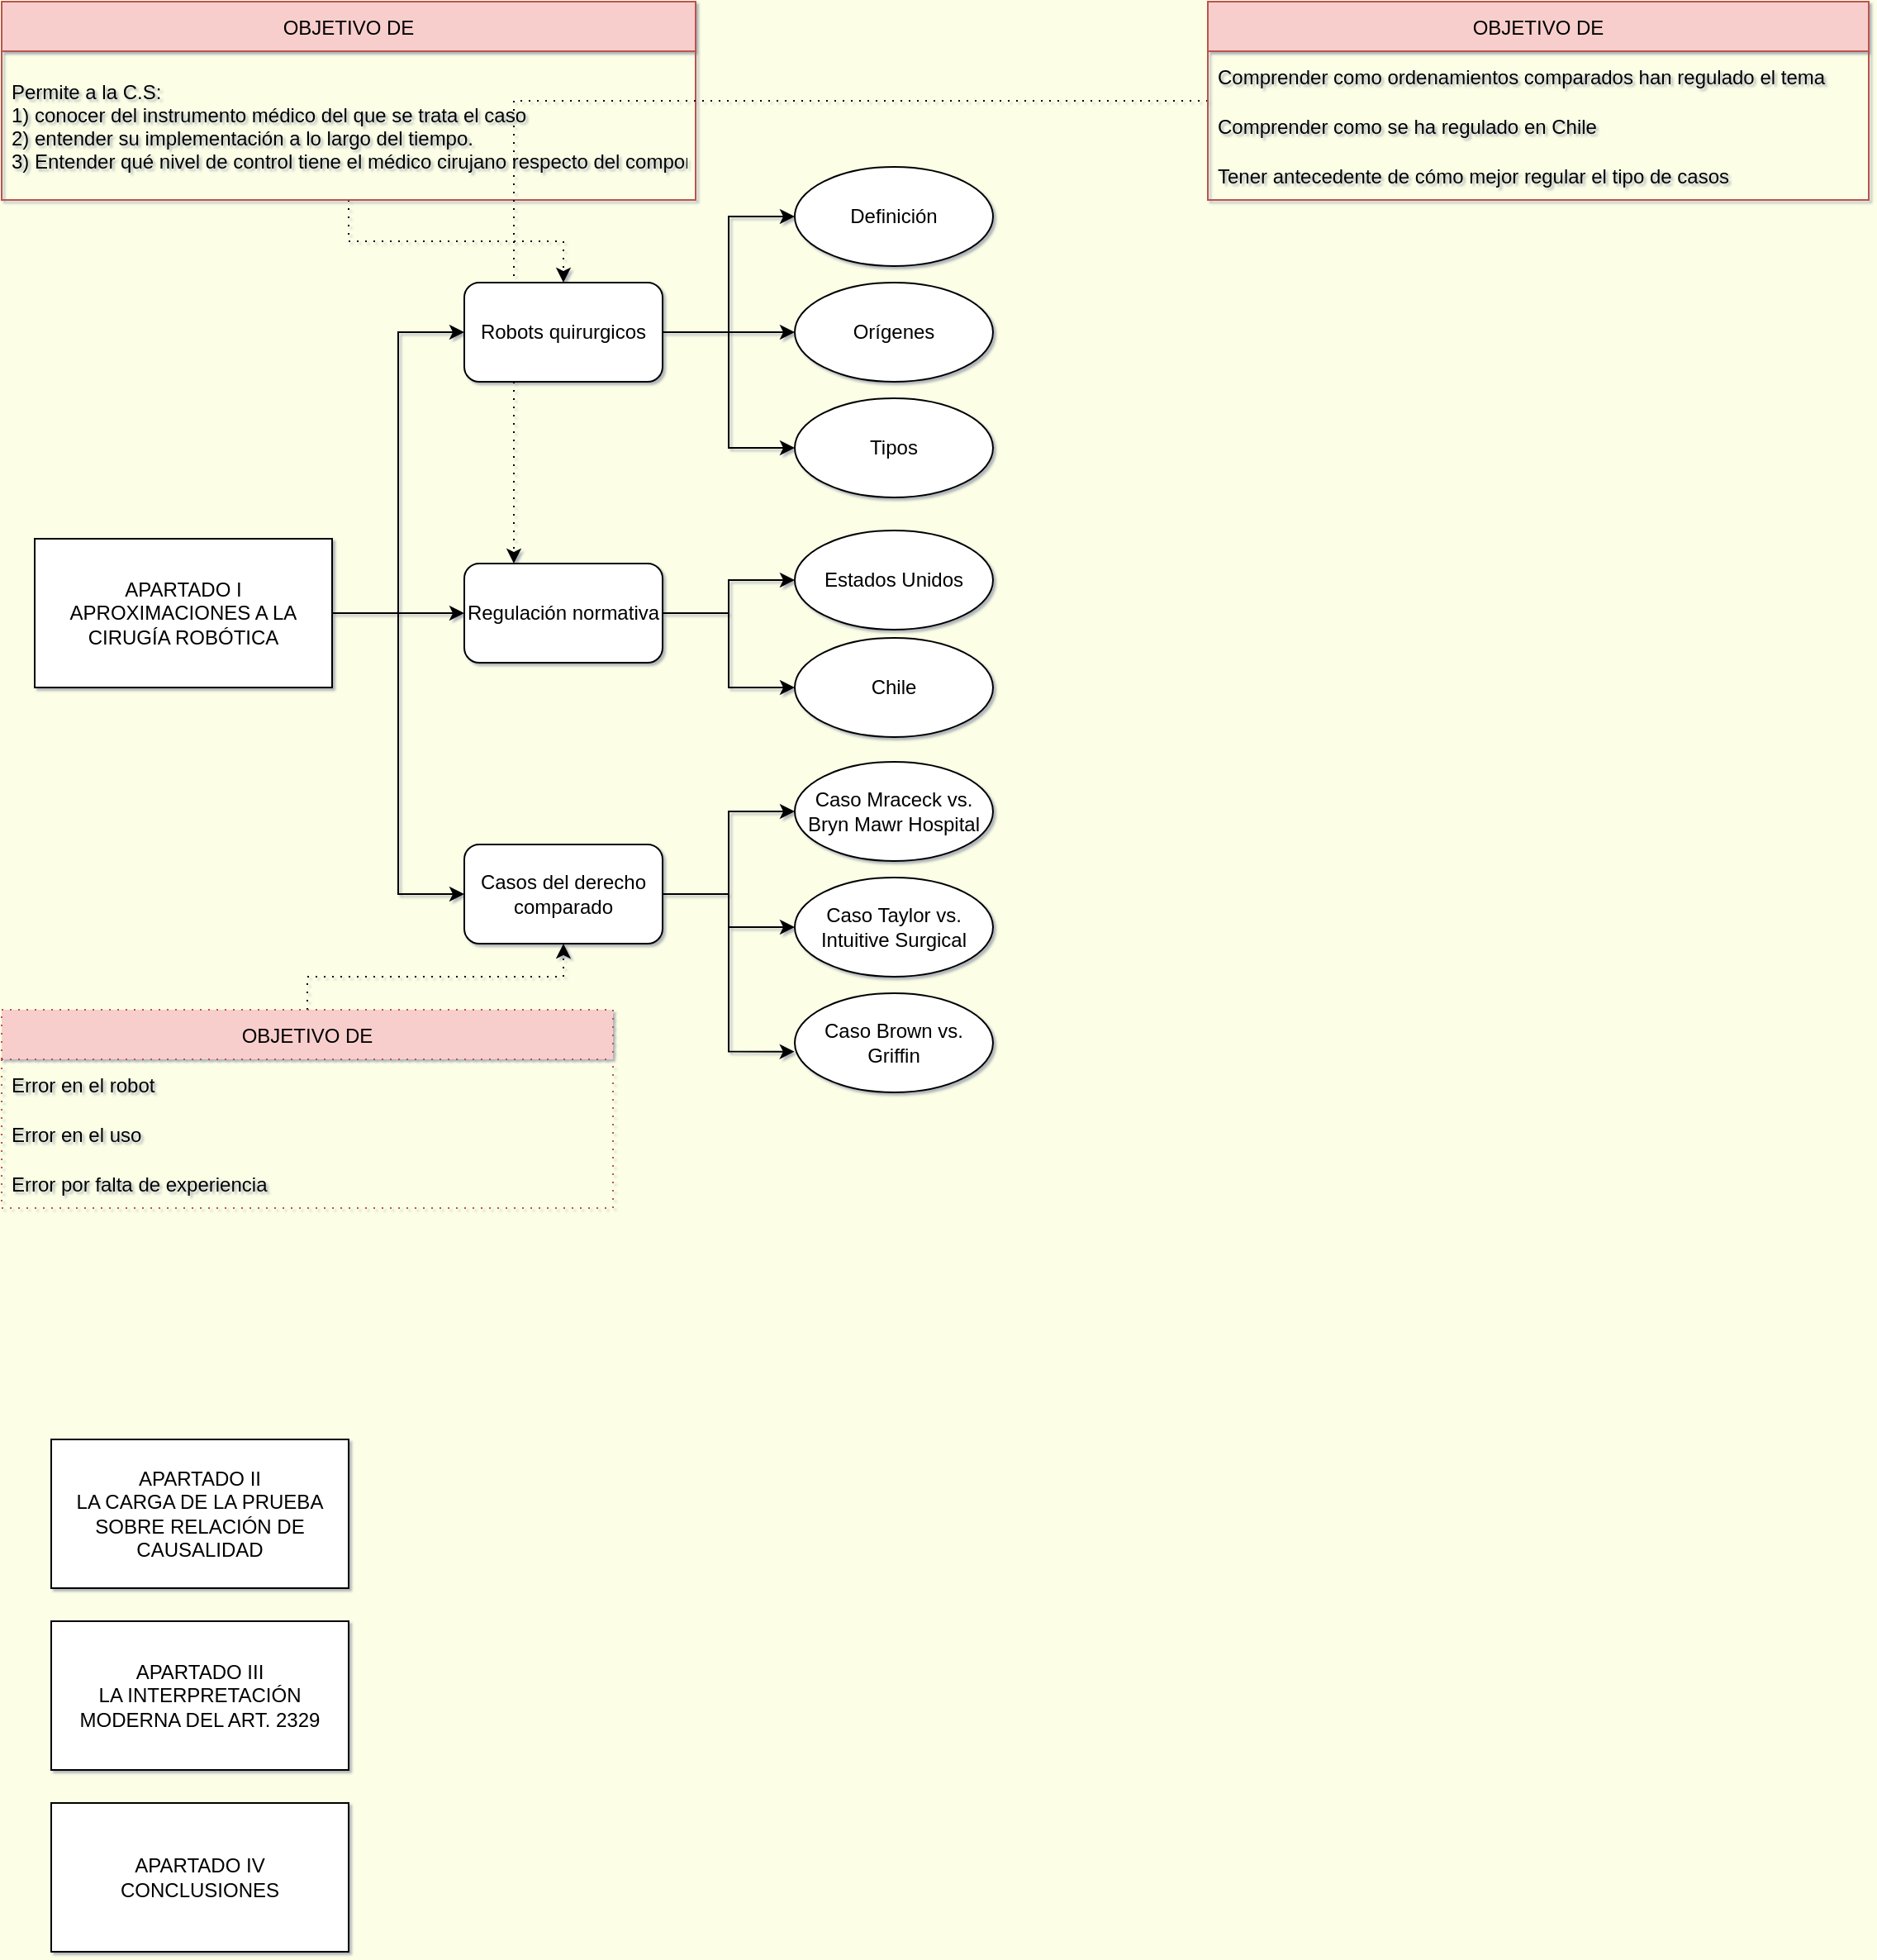 <mxfile version="20.4.1" type="github">
  <diagram id="6a731a19-8d31-9384-78a2-239565b7b9f0" name="Page-1">
    <mxGraphModel dx="2311" dy="22" grid="1" gridSize="10" guides="1" tooltips="1" connect="1" arrows="1" fold="1" page="1" pageScale="1" pageWidth="1100" pageHeight="850" background="#FCFFE6" math="1" shadow="1">
      <root>
        <mxCell id="0" />
        <mxCell id="1" parent="0" />
        <mxCell id="zYnenloDROd6r4t-d3MM-1082" style="edgeStyle=orthogonalEdgeStyle;rounded=0;orthogonalLoop=1;jettySize=auto;html=1;entryX=0;entryY=0.5;entryDx=0;entryDy=0;" edge="1" parent="1" source="zYnenloDROd6r4t-d3MM-1059" target="zYnenloDROd6r4t-d3MM-1063">
          <mxGeometry relative="1" as="geometry" />
        </mxCell>
        <mxCell id="zYnenloDROd6r4t-d3MM-1083" style="edgeStyle=orthogonalEdgeStyle;rounded=0;orthogonalLoop=1;jettySize=auto;html=1;entryX=0;entryY=0.5;entryDx=0;entryDy=0;" edge="1" parent="1" source="zYnenloDROd6r4t-d3MM-1059" target="zYnenloDROd6r4t-d3MM-1065">
          <mxGeometry relative="1" as="geometry" />
        </mxCell>
        <mxCell id="zYnenloDROd6r4t-d3MM-1084" style="edgeStyle=orthogonalEdgeStyle;rounded=0;orthogonalLoop=1;jettySize=auto;html=1;" edge="1" parent="1" source="zYnenloDROd6r4t-d3MM-1059" target="zYnenloDROd6r4t-d3MM-1064">
          <mxGeometry relative="1" as="geometry" />
        </mxCell>
        <mxCell id="zYnenloDROd6r4t-d3MM-1059" value="APARTADO I&lt;br&gt;APROXIMACIONES A LA CIRUGÍA ROBÓTICA" style="rounded=0;whiteSpace=wrap;html=1;" vertex="1" parent="1">
          <mxGeometry x="40" y="1195" width="180" height="90" as="geometry" />
        </mxCell>
        <mxCell id="zYnenloDROd6r4t-d3MM-1060" value="APARTADO II&lt;br&gt;LA CARGA DE LA PRUEBA SOBRE RELACIÓN DE CAUSALIDAD" style="rounded=0;whiteSpace=wrap;html=1;" vertex="1" parent="1">
          <mxGeometry x="50" y="1740" width="180" height="90" as="geometry" />
        </mxCell>
        <mxCell id="zYnenloDROd6r4t-d3MM-1061" value="APARTADO III&lt;br&gt;LA INTERPRETACIÓN MODERNA DEL ART. 2329" style="rounded=0;whiteSpace=wrap;html=1;" vertex="1" parent="1">
          <mxGeometry x="50" y="1850" width="180" height="90" as="geometry" />
        </mxCell>
        <mxCell id="zYnenloDROd6r4t-d3MM-1062" value="APARTADO IV&lt;br&gt;CONCLUSIONES" style="rounded=0;whiteSpace=wrap;html=1;" vertex="1" parent="1">
          <mxGeometry x="50" y="1960" width="180" height="90" as="geometry" />
        </mxCell>
        <mxCell id="zYnenloDROd6r4t-d3MM-1073" style="edgeStyle=orthogonalEdgeStyle;rounded=0;orthogonalLoop=1;jettySize=auto;html=1;entryX=0;entryY=0.5;entryDx=0;entryDy=0;" edge="1" parent="1" source="zYnenloDROd6r4t-d3MM-1063" target="zYnenloDROd6r4t-d3MM-1066">
          <mxGeometry relative="1" as="geometry" />
        </mxCell>
        <mxCell id="zYnenloDROd6r4t-d3MM-1074" style="edgeStyle=orthogonalEdgeStyle;rounded=0;orthogonalLoop=1;jettySize=auto;html=1;" edge="1" parent="1" source="zYnenloDROd6r4t-d3MM-1063" target="zYnenloDROd6r4t-d3MM-1070">
          <mxGeometry relative="1" as="geometry" />
        </mxCell>
        <mxCell id="zYnenloDROd6r4t-d3MM-1075" style="edgeStyle=orthogonalEdgeStyle;rounded=0;orthogonalLoop=1;jettySize=auto;html=1;entryX=0;entryY=0.5;entryDx=0;entryDy=0;" edge="1" parent="1" source="zYnenloDROd6r4t-d3MM-1063" target="zYnenloDROd6r4t-d3MM-1068">
          <mxGeometry relative="1" as="geometry" />
        </mxCell>
        <mxCell id="zYnenloDROd6r4t-d3MM-1077" value="" style="edgeStyle=orthogonalEdgeStyle;rounded=0;orthogonalLoop=1;jettySize=auto;html=1;" edge="1" parent="1" source="zYnenloDROd6r4t-d3MM-1064" target="zYnenloDROd6r4t-d3MM-1076">
          <mxGeometry relative="1" as="geometry" />
        </mxCell>
        <mxCell id="zYnenloDROd6r4t-d3MM-1079" value="" style="edgeStyle=orthogonalEdgeStyle;rounded=0;orthogonalLoop=1;jettySize=auto;html=1;" edge="1" parent="1" source="zYnenloDROd6r4t-d3MM-1064" target="zYnenloDROd6r4t-d3MM-1078">
          <mxGeometry relative="1" as="geometry" />
        </mxCell>
        <mxCell id="zYnenloDROd6r4t-d3MM-1064" value="Regulación normativa" style="rounded=1;whiteSpace=wrap;html=1;" vertex="1" parent="1">
          <mxGeometry x="300" y="1210" width="120" height="60" as="geometry" />
        </mxCell>
        <mxCell id="zYnenloDROd6r4t-d3MM-1081" value="" style="edgeStyle=orthogonalEdgeStyle;rounded=0;orthogonalLoop=1;jettySize=auto;html=1;" edge="1" parent="1" source="zYnenloDROd6r4t-d3MM-1065" target="zYnenloDROd6r4t-d3MM-1080">
          <mxGeometry relative="1" as="geometry" />
        </mxCell>
        <mxCell id="zYnenloDROd6r4t-d3MM-1087" value="" style="edgeStyle=orthogonalEdgeStyle;rounded=0;orthogonalLoop=1;jettySize=auto;html=1;" edge="1" parent="1" source="zYnenloDROd6r4t-d3MM-1065" target="zYnenloDROd6r4t-d3MM-1086">
          <mxGeometry relative="1" as="geometry" />
        </mxCell>
        <mxCell id="zYnenloDROd6r4t-d3MM-1090" style="edgeStyle=orthogonalEdgeStyle;rounded=0;orthogonalLoop=1;jettySize=auto;html=1;entryX=-0.001;entryY=0.589;entryDx=0;entryDy=0;entryPerimeter=0;" edge="1" parent="1" source="zYnenloDROd6r4t-d3MM-1065" target="zYnenloDROd6r4t-d3MM-1088">
          <mxGeometry relative="1" as="geometry" />
        </mxCell>
        <mxCell id="zYnenloDROd6r4t-d3MM-1065" value="Casos del derecho comparado" style="rounded=1;whiteSpace=wrap;html=1;" vertex="1" parent="1">
          <mxGeometry x="300" y="1380" width="120" height="60" as="geometry" />
        </mxCell>
        <mxCell id="zYnenloDROd6r4t-d3MM-1066" value="Definición" style="ellipse;whiteSpace=wrap;html=1;rounded=1;" vertex="1" parent="1">
          <mxGeometry x="500" y="970" width="120" height="60" as="geometry" />
        </mxCell>
        <mxCell id="zYnenloDROd6r4t-d3MM-1068" value="Tipos" style="ellipse;whiteSpace=wrap;html=1;rounded=1;" vertex="1" parent="1">
          <mxGeometry x="500" y="1110" width="120" height="60" as="geometry" />
        </mxCell>
        <mxCell id="zYnenloDROd6r4t-d3MM-1070" value="Orígenes" style="ellipse;whiteSpace=wrap;html=1;rounded=1;" vertex="1" parent="1">
          <mxGeometry x="500" y="1040" width="120" height="60" as="geometry" />
        </mxCell>
        <mxCell id="zYnenloDROd6r4t-d3MM-1076" value="Estados Unidos" style="ellipse;whiteSpace=wrap;html=1;rounded=1;" vertex="1" parent="1">
          <mxGeometry x="500" y="1190" width="120" height="60" as="geometry" />
        </mxCell>
        <mxCell id="zYnenloDROd6r4t-d3MM-1078" value="Chile" style="ellipse;whiteSpace=wrap;html=1;rounded=1;" vertex="1" parent="1">
          <mxGeometry x="500" y="1255" width="120" height="60" as="geometry" />
        </mxCell>
        <mxCell id="zYnenloDROd6r4t-d3MM-1080" value="Caso Mraceck vs. Bryn Mawr Hospital" style="ellipse;whiteSpace=wrap;html=1;rounded=1;" vertex="1" parent="1">
          <mxGeometry x="500" y="1330" width="120" height="60" as="geometry" />
        </mxCell>
        <mxCell id="zYnenloDROd6r4t-d3MM-1086" value="Caso Taylor vs. Intuitive Surgical" style="ellipse;whiteSpace=wrap;html=1;rounded=1;" vertex="1" parent="1">
          <mxGeometry x="500" y="1400" width="120" height="60" as="geometry" />
        </mxCell>
        <mxCell id="zYnenloDROd6r4t-d3MM-1088" value="Caso Brown vs. Griffin" style="ellipse;whiteSpace=wrap;html=1;rounded=1;" vertex="1" parent="1">
          <mxGeometry x="500" y="1470" width="120" height="60" as="geometry" />
        </mxCell>
        <mxCell id="zYnenloDROd6r4t-d3MM-1100" style="edgeStyle=orthogonalEdgeStyle;rounded=0;orthogonalLoop=1;jettySize=auto;html=1;dashed=1;dashPattern=1 4;" edge="1" parent="1" source="zYnenloDROd6r4t-d3MM-1095" target="zYnenloDROd6r4t-d3MM-1063">
          <mxGeometry relative="1" as="geometry" />
        </mxCell>
        <mxCell id="zYnenloDROd6r4t-d3MM-1095" value="OBJETIVO DE" style="swimlane;fontStyle=0;childLayout=stackLayout;horizontal=1;startSize=30;horizontalStack=0;resizeParent=1;resizeParentMax=0;resizeLast=0;collapsible=1;marginBottom=0;fillColor=#f8cecc;strokeColor=#b85450;" vertex="1" parent="1">
          <mxGeometry x="20" y="870" width="420" height="120" as="geometry">
            <mxRectangle x="20" y="870" width="100" height="30" as="alternateBounds" />
          </mxGeometry>
        </mxCell>
        <mxCell id="zYnenloDROd6r4t-d3MM-1096" value="Permite a la C.S:&#xa;1) conocer del instrumento médico del que se trata el caso &#xa;2) entender su implementación a lo largo del tiempo.&#xa;3) Entender qué nivel de control tiene el médico cirujano respecto del comportamiento del robot" style="text;strokeColor=none;fillColor=none;align=left;verticalAlign=middle;spacingLeft=4;spacingRight=4;overflow=hidden;points=[[0,0.5],[1,0.5]];portConstraint=eastwest;rotatable=0;" vertex="1" parent="zYnenloDROd6r4t-d3MM-1095">
          <mxGeometry y="30" width="420" height="90" as="geometry" />
        </mxCell>
        <mxCell id="zYnenloDROd6r4t-d3MM-1105" style="edgeStyle=orthogonalEdgeStyle;rounded=0;orthogonalLoop=1;jettySize=auto;html=1;entryX=0.25;entryY=0;entryDx=0;entryDy=0;dashed=1;dashPattern=1 4;" edge="1" parent="1" source="zYnenloDROd6r4t-d3MM-1101" target="zYnenloDROd6r4t-d3MM-1064">
          <mxGeometry relative="1" as="geometry" />
        </mxCell>
        <mxCell id="zYnenloDROd6r4t-d3MM-1101" value="OBJETIVO DE" style="swimlane;fontStyle=0;childLayout=stackLayout;horizontal=1;startSize=30;horizontalStack=0;resizeParent=1;resizeParentMax=0;resizeLast=0;collapsible=1;marginBottom=0;fillColor=#f8cecc;strokeColor=#b85450;labelBackgroundColor=none;shadow=0;glass=0;sketch=0;" vertex="1" parent="1">
          <mxGeometry x="750" y="870" width="400" height="120" as="geometry">
            <mxRectangle x="750" y="870" width="120" height="30" as="alternateBounds" />
          </mxGeometry>
        </mxCell>
        <mxCell id="zYnenloDROd6r4t-d3MM-1102" value="Comprender como ordenamientos comparados han regulado el tema" style="text;strokeColor=none;fillColor=none;align=left;verticalAlign=middle;spacingLeft=4;spacingRight=4;overflow=hidden;points=[[0,0.5],[1,0.5]];portConstraint=eastwest;rotatable=0;" vertex="1" parent="zYnenloDROd6r4t-d3MM-1101">
          <mxGeometry y="30" width="400" height="30" as="geometry" />
        </mxCell>
        <mxCell id="zYnenloDROd6r4t-d3MM-1103" value="Comprender como se ha regulado en Chile" style="text;strokeColor=none;fillColor=none;align=left;verticalAlign=middle;spacingLeft=4;spacingRight=4;overflow=hidden;points=[[0,0.5],[1,0.5]];portConstraint=eastwest;rotatable=0;" vertex="1" parent="zYnenloDROd6r4t-d3MM-1101">
          <mxGeometry y="60" width="400" height="30" as="geometry" />
        </mxCell>
        <mxCell id="zYnenloDROd6r4t-d3MM-1104" value="Tener antecedente de cómo mejor regular el tipo de casos " style="text;strokeColor=none;fillColor=none;align=left;verticalAlign=middle;spacingLeft=4;spacingRight=4;overflow=hidden;points=[[0,0.5],[1,0.5]];portConstraint=eastwest;rotatable=0;" vertex="1" parent="zYnenloDROd6r4t-d3MM-1101">
          <mxGeometry y="90" width="400" height="30" as="geometry" />
        </mxCell>
        <mxCell id="zYnenloDROd6r4t-d3MM-1063" value="Robots quirurgicos" style="rounded=1;whiteSpace=wrap;html=1;" vertex="1" parent="1">
          <mxGeometry x="300" y="1040" width="120" height="60" as="geometry" />
        </mxCell>
        <mxCell id="zYnenloDROd6r4t-d3MM-1111" style="edgeStyle=orthogonalEdgeStyle;rounded=0;orthogonalLoop=1;jettySize=auto;html=1;dashed=1;dashPattern=1 4;" edge="1" parent="1" source="zYnenloDROd6r4t-d3MM-1107" target="zYnenloDROd6r4t-d3MM-1065">
          <mxGeometry relative="1" as="geometry" />
        </mxCell>
        <mxCell id="zYnenloDROd6r4t-d3MM-1107" value="OBJETIVO DE" style="swimlane;fontStyle=0;childLayout=stackLayout;horizontal=1;startSize=30;horizontalStack=0;resizeParent=1;resizeParentMax=0;resizeLast=0;collapsible=1;marginBottom=0;shadow=0;glass=0;dashed=1;dashPattern=1 4;labelBackgroundColor=none;sketch=0;fillColor=#f8cecc;strokeColor=#b85450;" vertex="1" parent="1">
          <mxGeometry x="20" y="1480" width="370" height="120" as="geometry">
            <mxRectangle x="20" y="1480" width="120" height="30" as="alternateBounds" />
          </mxGeometry>
        </mxCell>
        <mxCell id="zYnenloDROd6r4t-d3MM-1108" value="Error en el robot" style="text;strokeColor=none;fillColor=none;align=left;verticalAlign=middle;spacingLeft=4;spacingRight=4;overflow=hidden;points=[[0,0.5],[1,0.5]];portConstraint=eastwest;rotatable=0;shadow=0;glass=0;dashed=1;dashPattern=1 4;labelBackgroundColor=none;sketch=0;" vertex="1" parent="zYnenloDROd6r4t-d3MM-1107">
          <mxGeometry y="30" width="370" height="30" as="geometry" />
        </mxCell>
        <mxCell id="zYnenloDROd6r4t-d3MM-1109" value="Error en el uso" style="text;strokeColor=none;fillColor=none;align=left;verticalAlign=middle;spacingLeft=4;spacingRight=4;overflow=hidden;points=[[0,0.5],[1,0.5]];portConstraint=eastwest;rotatable=0;shadow=0;glass=0;dashed=1;dashPattern=1 4;labelBackgroundColor=none;sketch=0;" vertex="1" parent="zYnenloDROd6r4t-d3MM-1107">
          <mxGeometry y="60" width="370" height="30" as="geometry" />
        </mxCell>
        <mxCell id="zYnenloDROd6r4t-d3MM-1110" value="Error por falta de experiencia" style="text;strokeColor=none;fillColor=none;align=left;verticalAlign=middle;spacingLeft=4;spacingRight=4;overflow=hidden;points=[[0,0.5],[1,0.5]];portConstraint=eastwest;rotatable=0;shadow=0;glass=0;dashed=1;dashPattern=1 4;labelBackgroundColor=none;sketch=0;" vertex="1" parent="zYnenloDROd6r4t-d3MM-1107">
          <mxGeometry y="90" width="370" height="30" as="geometry" />
        </mxCell>
      </root>
    </mxGraphModel>
  </diagram>
</mxfile>
